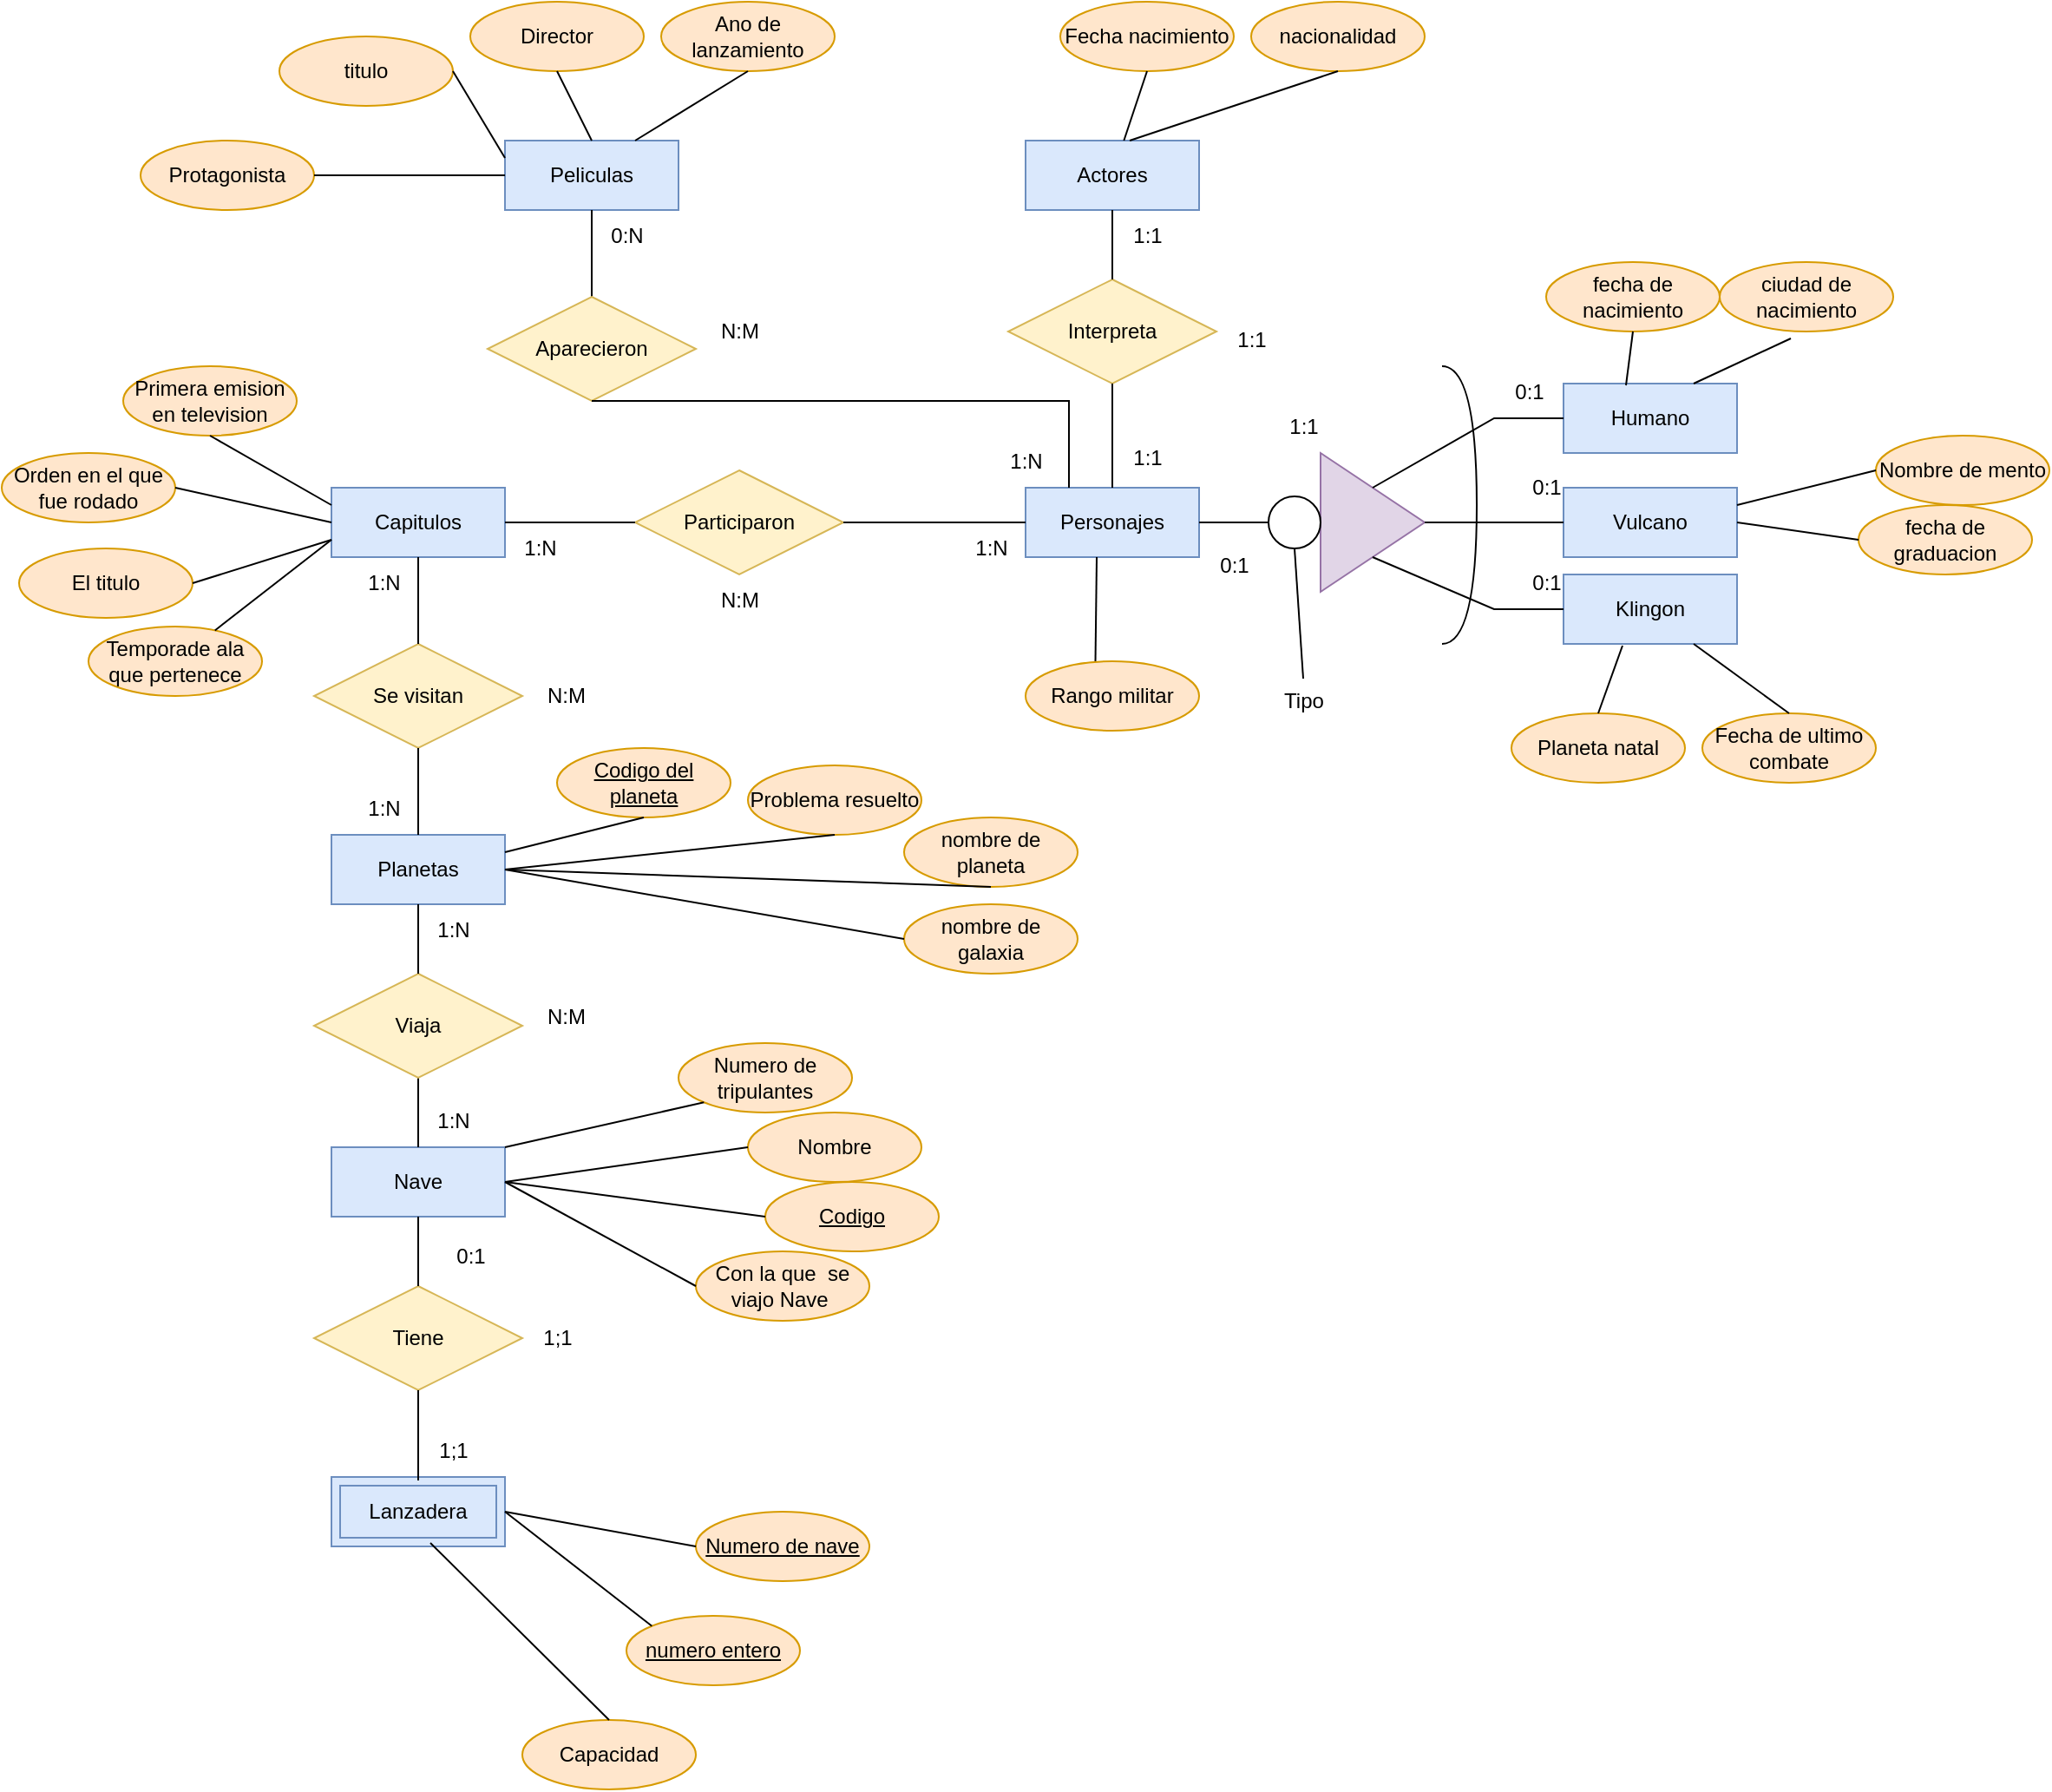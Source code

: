 <mxfile version="22.0.4" type="github">
  <diagram name="Page-1" id="vt7E26coTQ7GBFosNAj3">
    <mxGraphModel dx="2214" dy="709" grid="1" gridSize="10" guides="1" tooltips="1" connect="1" arrows="1" fold="1" page="1" pageScale="1" pageWidth="850" pageHeight="1100" math="0" shadow="0">
      <root>
        <mxCell id="0" />
        <mxCell id="1" parent="0" />
        <mxCell id="EmvSPIBgGL5C_TIdjesC-2" value="Personajes" style="whiteSpace=wrap;html=1;align=center;fillColor=#dae8fc;strokeColor=#6c8ebf;" parent="1" vertex="1">
          <mxGeometry x="60" y="300" width="100" height="40" as="geometry" />
        </mxCell>
        <mxCell id="EmvSPIBgGL5C_TIdjesC-3" value="Actores" style="whiteSpace=wrap;html=1;align=center;fillColor=#dae8fc;strokeColor=#6c8ebf;" parent="1" vertex="1">
          <mxGeometry x="60" y="100" width="100" height="40" as="geometry" />
        </mxCell>
        <mxCell id="EmvSPIBgGL5C_TIdjesC-4" value="Capitulos" style="whiteSpace=wrap;html=1;align=center;fillColor=#dae8fc;strokeColor=#6c8ebf;" parent="1" vertex="1">
          <mxGeometry x="-340" y="300" width="100" height="40" as="geometry" />
        </mxCell>
        <mxCell id="EmvSPIBgGL5C_TIdjesC-5" value="Peliculas" style="whiteSpace=wrap;html=1;align=center;fillColor=#dae8fc;strokeColor=#6c8ebf;" parent="1" vertex="1">
          <mxGeometry x="-240" y="100" width="100" height="40" as="geometry" />
        </mxCell>
        <mxCell id="EmvSPIBgGL5C_TIdjesC-8" value="" style="endArrow=none;html=1;rounded=0;entryX=1;entryY=0.5;entryDx=0;entryDy=0;exitX=0;exitY=0.5;exitDx=0;exitDy=0;" parent="1" source="EmvSPIBgGL5C_TIdjesC-13" target="EmvSPIBgGL5C_TIdjesC-2" edge="1">
          <mxGeometry width="50" height="50" relative="1" as="geometry">
            <mxPoint x="240" y="400" as="sourcePoint" />
            <mxPoint x="450" y="370" as="targetPoint" />
          </mxGeometry>
        </mxCell>
        <mxCell id="EmvSPIBgGL5C_TIdjesC-9" value="Humano" style="whiteSpace=wrap;html=1;align=center;fillColor=#dae8fc;strokeColor=#6c8ebf;" parent="1" vertex="1">
          <mxGeometry x="370" y="240" width="100" height="40" as="geometry" />
        </mxCell>
        <mxCell id="EmvSPIBgGL5C_TIdjesC-10" value="Klingon" style="whiteSpace=wrap;html=1;align=center;fillColor=#dae8fc;strokeColor=#6c8ebf;" parent="1" vertex="1">
          <mxGeometry x="370" y="350" width="100" height="40" as="geometry" />
        </mxCell>
        <mxCell id="EmvSPIBgGL5C_TIdjesC-11" value="Vulcano" style="whiteSpace=wrap;html=1;align=center;fillColor=#dae8fc;strokeColor=#6c8ebf;" parent="1" vertex="1">
          <mxGeometry x="370" y="300" width="100" height="40" as="geometry" />
        </mxCell>
        <mxCell id="EmvSPIBgGL5C_TIdjesC-12" value="" style="triangle;whiteSpace=wrap;html=1;fillColor=#e1d5e7;strokeColor=#9673a6;" parent="1" vertex="1">
          <mxGeometry x="230" y="280" width="60" height="80" as="geometry" />
        </mxCell>
        <mxCell id="EmvSPIBgGL5C_TIdjesC-13" value="" style="ellipse;whiteSpace=wrap;html=1;aspect=fixed;" parent="1" vertex="1">
          <mxGeometry x="200" y="305" width="30" height="30" as="geometry" />
        </mxCell>
        <mxCell id="EmvSPIBgGL5C_TIdjesC-16" value="" style="endArrow=none;html=1;rounded=0;exitX=0;exitY=0.5;exitDx=0;exitDy=0;" parent="1" source="EmvSPIBgGL5C_TIdjesC-9" target="EmvSPIBgGL5C_TIdjesC-12" edge="1">
          <mxGeometry width="50" height="50" relative="1" as="geometry">
            <mxPoint x="400" y="420" as="sourcePoint" />
            <mxPoint x="450" y="370" as="targetPoint" />
            <Array as="points">
              <mxPoint x="330" y="260" />
              <mxPoint x="260" y="300" />
            </Array>
          </mxGeometry>
        </mxCell>
        <mxCell id="EmvSPIBgGL5C_TIdjesC-17" value="" style="endArrow=none;html=1;rounded=0;entryX=0;entryY=0.5;entryDx=0;entryDy=0;exitX=0.5;exitY=1;exitDx=0;exitDy=0;" parent="1" source="EmvSPIBgGL5C_TIdjesC-12" target="EmvSPIBgGL5C_TIdjesC-10" edge="1">
          <mxGeometry width="50" height="50" relative="1" as="geometry">
            <mxPoint x="400" y="420" as="sourcePoint" />
            <mxPoint x="450" y="370" as="targetPoint" />
            <Array as="points">
              <mxPoint x="330" y="370" />
            </Array>
          </mxGeometry>
        </mxCell>
        <mxCell id="EmvSPIBgGL5C_TIdjesC-18" value="" style="endArrow=none;html=1;rounded=0;entryX=1;entryY=0.5;entryDx=0;entryDy=0;exitX=0;exitY=0.5;exitDx=0;exitDy=0;" parent="1" source="EmvSPIBgGL5C_TIdjesC-11" target="EmvSPIBgGL5C_TIdjesC-12" edge="1">
          <mxGeometry width="50" height="50" relative="1" as="geometry">
            <mxPoint x="400" y="420" as="sourcePoint" />
            <mxPoint x="450" y="370" as="targetPoint" />
          </mxGeometry>
        </mxCell>
        <mxCell id="EmvSPIBgGL5C_TIdjesC-22" value="Interpreta" style="shape=rhombus;perimeter=rhombusPerimeter;whiteSpace=wrap;html=1;align=center;fillColor=#fff2cc;strokeColor=#d6b656;" parent="1" vertex="1">
          <mxGeometry x="50" y="180" width="120" height="60" as="geometry" />
        </mxCell>
        <mxCell id="EmvSPIBgGL5C_TIdjesC-23" value="" style="shape=requiredInterface;html=1;verticalLabelPosition=bottom;sketch=0;" parent="1" vertex="1">
          <mxGeometry x="300" y="230" width="20" height="160" as="geometry" />
        </mxCell>
        <mxCell id="EmvSPIBgGL5C_TIdjesC-24" value="Planetas" style="whiteSpace=wrap;html=1;align=center;fillColor=#dae8fc;strokeColor=#6c8ebf;" parent="1" vertex="1">
          <mxGeometry x="-340" y="500" width="100" height="40" as="geometry" />
        </mxCell>
        <mxCell id="EmvSPIBgGL5C_TIdjesC-25" value="Nave" style="whiteSpace=wrap;html=1;align=center;fillColor=#dae8fc;strokeColor=#6c8ebf;" parent="1" vertex="1">
          <mxGeometry x="-340" y="680" width="100" height="40" as="geometry" />
        </mxCell>
        <mxCell id="EmvSPIBgGL5C_TIdjesC-27" value="Lanzadera" style="shape=ext;margin=3;double=1;whiteSpace=wrap;html=1;align=center;fillColor=#dae8fc;strokeColor=#6c8ebf;" parent="1" vertex="1">
          <mxGeometry x="-340" y="870" width="100" height="40" as="geometry" />
        </mxCell>
        <mxCell id="EmvSPIBgGL5C_TIdjesC-28" value="" style="endArrow=none;html=1;rounded=0;entryX=0.5;entryY=1;entryDx=0;entryDy=0;" parent="1" source="EmvSPIBgGL5C_TIdjesC-22" target="EmvSPIBgGL5C_TIdjesC-3" edge="1">
          <mxGeometry width="50" height="50" relative="1" as="geometry">
            <mxPoint x="400" y="420" as="sourcePoint" />
            <mxPoint x="450" y="370" as="targetPoint" />
          </mxGeometry>
        </mxCell>
        <mxCell id="EmvSPIBgGL5C_TIdjesC-29" value="" style="endArrow=none;html=1;rounded=0;entryX=0.5;entryY=1;entryDx=0;entryDy=0;exitX=0.5;exitY=0;exitDx=0;exitDy=0;" parent="1" source="EmvSPIBgGL5C_TIdjesC-2" target="EmvSPIBgGL5C_TIdjesC-22" edge="1">
          <mxGeometry width="50" height="50" relative="1" as="geometry">
            <mxPoint x="400" y="420" as="sourcePoint" />
            <mxPoint x="450" y="370" as="targetPoint" />
          </mxGeometry>
        </mxCell>
        <mxCell id="EmvSPIBgGL5C_TIdjesC-31" value="Fecha nacimiento" style="ellipse;whiteSpace=wrap;html=1;align=center;fillColor=#ffe6cc;strokeColor=#d79b00;" parent="1" vertex="1">
          <mxGeometry x="80" y="20" width="100" height="40" as="geometry" />
        </mxCell>
        <mxCell id="EmvSPIBgGL5C_TIdjesC-32" value="nacionalidad" style="ellipse;whiteSpace=wrap;html=1;align=center;fillColor=#ffe6cc;strokeColor=#d79b00;" parent="1" vertex="1">
          <mxGeometry x="190" y="20" width="100" height="40" as="geometry" />
        </mxCell>
        <mxCell id="EmvSPIBgGL5C_TIdjesC-34" value="" style="endArrow=none;html=1;rounded=0;entryX=0.5;entryY=1;entryDx=0;entryDy=0;" parent="1" source="EmvSPIBgGL5C_TIdjesC-3" target="EmvSPIBgGL5C_TIdjesC-31" edge="1">
          <mxGeometry width="50" height="50" relative="1" as="geometry">
            <mxPoint x="400" y="320" as="sourcePoint" />
            <mxPoint x="450" y="270" as="targetPoint" />
          </mxGeometry>
        </mxCell>
        <mxCell id="EmvSPIBgGL5C_TIdjesC-35" value="" style="endArrow=none;html=1;rounded=0;entryX=0.5;entryY=1;entryDx=0;entryDy=0;" parent="1" target="EmvSPIBgGL5C_TIdjesC-32" edge="1">
          <mxGeometry width="50" height="50" relative="1" as="geometry">
            <mxPoint x="120" y="100" as="sourcePoint" />
            <mxPoint x="450" y="270" as="targetPoint" />
          </mxGeometry>
        </mxCell>
        <mxCell id="EmvSPIBgGL5C_TIdjesC-37" value="" style="endArrow=none;html=1;rounded=0;entryX=0.41;entryY=1;entryDx=0;entryDy=0;entryPerimeter=0;" parent="1" target="EmvSPIBgGL5C_TIdjesC-2" edge="1">
          <mxGeometry width="50" height="50" relative="1" as="geometry">
            <mxPoint x="100.25" y="400.0" as="sourcePoint" />
            <mxPoint x="450" y="270" as="targetPoint" />
          </mxGeometry>
        </mxCell>
        <mxCell id="EmvSPIBgGL5C_TIdjesC-39" value="fecha de nacimiento" style="ellipse;whiteSpace=wrap;html=1;align=center;fillColor=#ffe6cc;strokeColor=#d79b00;" parent="1" vertex="1">
          <mxGeometry x="360" y="170" width="100" height="40" as="geometry" />
        </mxCell>
        <mxCell id="EmvSPIBgGL5C_TIdjesC-40" value="ciudad de nacimiento" style="ellipse;whiteSpace=wrap;html=1;align=center;fillColor=#ffe6cc;strokeColor=#d79b00;" parent="1" vertex="1">
          <mxGeometry x="460" y="170" width="100" height="40" as="geometry" />
        </mxCell>
        <mxCell id="EmvSPIBgGL5C_TIdjesC-41" value="Nombre de mento" style="ellipse;whiteSpace=wrap;html=1;align=center;fillColor=#ffe6cc;strokeColor=#d79b00;" parent="1" vertex="1">
          <mxGeometry x="550" y="270" width="100" height="40" as="geometry" />
        </mxCell>
        <mxCell id="EmvSPIBgGL5C_TIdjesC-42" value="fecha de graduacion" style="ellipse;whiteSpace=wrap;html=1;align=center;fillColor=#ffe6cc;strokeColor=#d79b00;" parent="1" vertex="1">
          <mxGeometry x="540" y="310" width="100" height="40" as="geometry" />
        </mxCell>
        <mxCell id="EmvSPIBgGL5C_TIdjesC-43" value="Fecha de ultimo combate" style="ellipse;whiteSpace=wrap;html=1;align=center;fillColor=#ffe6cc;strokeColor=#d79b00;" parent="1" vertex="1">
          <mxGeometry x="450" y="430" width="100" height="40" as="geometry" />
        </mxCell>
        <mxCell id="EmvSPIBgGL5C_TIdjesC-44" value="Planeta natal" style="ellipse;whiteSpace=wrap;html=1;align=center;fillColor=#ffe6cc;strokeColor=#d79b00;" parent="1" vertex="1">
          <mxGeometry x="340" y="430" width="100" height="40" as="geometry" />
        </mxCell>
        <mxCell id="EmvSPIBgGL5C_TIdjesC-45" value="" style="endArrow=none;html=1;rounded=0;entryX=0.5;entryY=1;entryDx=0;entryDy=0;exitX=0.36;exitY=0.025;exitDx=0;exitDy=0;exitPerimeter=0;" parent="1" source="EmvSPIBgGL5C_TIdjesC-9" target="EmvSPIBgGL5C_TIdjesC-39" edge="1">
          <mxGeometry width="50" height="50" relative="1" as="geometry">
            <mxPoint x="400" y="320" as="sourcePoint" />
            <mxPoint x="450" y="270" as="targetPoint" />
          </mxGeometry>
        </mxCell>
        <mxCell id="EmvSPIBgGL5C_TIdjesC-46" value="" style="endArrow=none;html=1;rounded=0;entryX=0.41;entryY=1.1;entryDx=0;entryDy=0;entryPerimeter=0;exitX=0.75;exitY=0;exitDx=0;exitDy=0;" parent="1" source="EmvSPIBgGL5C_TIdjesC-9" target="EmvSPIBgGL5C_TIdjesC-40" edge="1">
          <mxGeometry width="50" height="50" relative="1" as="geometry">
            <mxPoint x="400" y="320" as="sourcePoint" />
            <mxPoint x="450" y="270" as="targetPoint" />
          </mxGeometry>
        </mxCell>
        <mxCell id="EmvSPIBgGL5C_TIdjesC-47" value="" style="endArrow=none;html=1;rounded=0;entryX=0;entryY=0.5;entryDx=0;entryDy=0;" parent="1" target="EmvSPIBgGL5C_TIdjesC-41" edge="1">
          <mxGeometry width="50" height="50" relative="1" as="geometry">
            <mxPoint x="470" y="310" as="sourcePoint" />
            <mxPoint x="450" y="270" as="targetPoint" />
          </mxGeometry>
        </mxCell>
        <mxCell id="EmvSPIBgGL5C_TIdjesC-48" value="" style="endArrow=none;html=1;rounded=0;entryX=0;entryY=0.5;entryDx=0;entryDy=0;exitX=1;exitY=0.5;exitDx=0;exitDy=0;" parent="1" source="EmvSPIBgGL5C_TIdjesC-11" target="EmvSPIBgGL5C_TIdjesC-42" edge="1">
          <mxGeometry width="50" height="50" relative="1" as="geometry">
            <mxPoint x="400" y="320" as="sourcePoint" />
            <mxPoint x="450" y="270" as="targetPoint" />
          </mxGeometry>
        </mxCell>
        <mxCell id="EmvSPIBgGL5C_TIdjesC-49" value="" style="endArrow=none;html=1;rounded=0;entryX=0.5;entryY=0;entryDx=0;entryDy=0;exitX=0.34;exitY=1.025;exitDx=0;exitDy=0;exitPerimeter=0;" parent="1" source="EmvSPIBgGL5C_TIdjesC-10" target="EmvSPIBgGL5C_TIdjesC-44" edge="1">
          <mxGeometry width="50" height="50" relative="1" as="geometry">
            <mxPoint x="400" y="320" as="sourcePoint" />
            <mxPoint x="450" y="270" as="targetPoint" />
          </mxGeometry>
        </mxCell>
        <mxCell id="EmvSPIBgGL5C_TIdjesC-50" value="" style="endArrow=none;html=1;rounded=0;entryX=0.5;entryY=0;entryDx=0;entryDy=0;exitX=0.75;exitY=1;exitDx=0;exitDy=0;" parent="1" source="EmvSPIBgGL5C_TIdjesC-10" target="EmvSPIBgGL5C_TIdjesC-43" edge="1">
          <mxGeometry width="50" height="50" relative="1" as="geometry">
            <mxPoint x="400" y="320" as="sourcePoint" />
            <mxPoint x="450" y="270" as="targetPoint" />
          </mxGeometry>
        </mxCell>
        <mxCell id="EmvSPIBgGL5C_TIdjesC-51" value="Orden en el que fue rodado" style="ellipse;whiteSpace=wrap;html=1;align=center;fillColor=#ffe6cc;strokeColor=#d79b00;" parent="1" vertex="1">
          <mxGeometry x="-530" y="280" width="100" height="40" as="geometry" />
        </mxCell>
        <mxCell id="EmvSPIBgGL5C_TIdjesC-52" value="El titulo" style="ellipse;whiteSpace=wrap;html=1;align=center;fillColor=#ffe6cc;strokeColor=#d79b00;" parent="1" vertex="1">
          <mxGeometry x="-520" y="335" width="100" height="40" as="geometry" />
        </mxCell>
        <mxCell id="EmvSPIBgGL5C_TIdjesC-54" value="Primera emision en television" style="ellipse;whiteSpace=wrap;html=1;align=center;fillColor=#ffe6cc;strokeColor=#d79b00;" parent="1" vertex="1">
          <mxGeometry x="-460" y="230" width="100" height="40" as="geometry" />
        </mxCell>
        <mxCell id="EmvSPIBgGL5C_TIdjesC-55" value="Temporade ala que pertenece" style="ellipse;whiteSpace=wrap;html=1;align=center;fillColor=#ffe6cc;strokeColor=#d79b00;" parent="1" vertex="1">
          <mxGeometry x="-480" y="380" width="100" height="40" as="geometry" />
        </mxCell>
        <mxCell id="EmvSPIBgGL5C_TIdjesC-56" value="Participaron" style="shape=rhombus;perimeter=rhombusPerimeter;whiteSpace=wrap;html=1;align=center;fillColor=#fff2cc;strokeColor=#d6b656;" parent="1" vertex="1">
          <mxGeometry x="-165" y="290" width="120" height="60" as="geometry" />
        </mxCell>
        <mxCell id="EmvSPIBgGL5C_TIdjesC-57" value="" style="endArrow=none;html=1;rounded=0;entryX=1;entryY=0.5;entryDx=0;entryDy=0;exitX=0;exitY=0.5;exitDx=0;exitDy=0;" parent="1" source="EmvSPIBgGL5C_TIdjesC-56" target="EmvSPIBgGL5C_TIdjesC-4" edge="1">
          <mxGeometry width="50" height="50" relative="1" as="geometry">
            <mxPoint x="-230" y="320" as="sourcePoint" />
            <mxPoint x="-10" y="370" as="targetPoint" />
          </mxGeometry>
        </mxCell>
        <mxCell id="EmvSPIBgGL5C_TIdjesC-58" value="" style="endArrow=none;html=1;rounded=0;entryX=1;entryY=0.5;entryDx=0;entryDy=0;exitX=0;exitY=0.5;exitDx=0;exitDy=0;" parent="1" source="EmvSPIBgGL5C_TIdjesC-2" target="EmvSPIBgGL5C_TIdjesC-56" edge="1">
          <mxGeometry width="50" height="50" relative="1" as="geometry">
            <mxPoint x="90" y="420" as="sourcePoint" />
            <mxPoint x="140" y="370" as="targetPoint" />
          </mxGeometry>
        </mxCell>
        <mxCell id="EmvSPIBgGL5C_TIdjesC-59" value="" style="endArrow=none;html=1;rounded=0;entryX=0.5;entryY=1;entryDx=0;entryDy=0;exitX=0;exitY=0.25;exitDx=0;exitDy=0;" parent="1" source="EmvSPIBgGL5C_TIdjesC-4" target="EmvSPIBgGL5C_TIdjesC-54" edge="1">
          <mxGeometry width="50" height="50" relative="1" as="geometry">
            <mxPoint x="-60" y="420" as="sourcePoint" />
            <mxPoint x="-10" y="370" as="targetPoint" />
          </mxGeometry>
        </mxCell>
        <mxCell id="EmvSPIBgGL5C_TIdjesC-60" value="" style="endArrow=none;html=1;rounded=0;entryX=1;entryY=0.5;entryDx=0;entryDy=0;exitX=0;exitY=0.5;exitDx=0;exitDy=0;" parent="1" source="EmvSPIBgGL5C_TIdjesC-4" target="EmvSPIBgGL5C_TIdjesC-51" edge="1">
          <mxGeometry width="50" height="50" relative="1" as="geometry">
            <mxPoint x="-60" y="420" as="sourcePoint" />
            <mxPoint x="-10" y="370" as="targetPoint" />
          </mxGeometry>
        </mxCell>
        <mxCell id="EmvSPIBgGL5C_TIdjesC-61" value="" style="endArrow=none;html=1;rounded=0;entryX=1;entryY=0.5;entryDx=0;entryDy=0;exitX=0;exitY=0.75;exitDx=0;exitDy=0;" parent="1" source="EmvSPIBgGL5C_TIdjesC-4" target="EmvSPIBgGL5C_TIdjesC-52" edge="1">
          <mxGeometry width="50" height="50" relative="1" as="geometry">
            <mxPoint x="-60" y="420" as="sourcePoint" />
            <mxPoint x="-10" y="370" as="targetPoint" />
          </mxGeometry>
        </mxCell>
        <mxCell id="EmvSPIBgGL5C_TIdjesC-62" value="" style="endArrow=none;html=1;rounded=0;exitX=0;exitY=0.75;exitDx=0;exitDy=0;" parent="1" source="EmvSPIBgGL5C_TIdjesC-4" target="EmvSPIBgGL5C_TIdjesC-55" edge="1">
          <mxGeometry width="50" height="50" relative="1" as="geometry">
            <mxPoint x="-60" y="420" as="sourcePoint" />
            <mxPoint x="-10" y="370" as="targetPoint" />
          </mxGeometry>
        </mxCell>
        <mxCell id="EmvSPIBgGL5C_TIdjesC-64" value="" style="endArrow=none;html=1;rounded=0;entryX=0.5;entryY=1;entryDx=0;entryDy=0;exitX=0.5;exitY=0;exitDx=0;exitDy=0;" parent="1" source="EmvSPIBgGL5C_TIdjesC-65" target="EmvSPIBgGL5C_TIdjesC-5" edge="1">
          <mxGeometry width="50" height="50" relative="1" as="geometry">
            <mxPoint x="-110" y="220" as="sourcePoint" />
            <mxPoint x="140" y="270" as="targetPoint" />
          </mxGeometry>
        </mxCell>
        <mxCell id="EmvSPIBgGL5C_TIdjesC-65" value="Aparecieron" style="shape=rhombus;perimeter=rhombusPerimeter;whiteSpace=wrap;html=1;align=center;fillColor=#fff2cc;strokeColor=#d6b656;" parent="1" vertex="1">
          <mxGeometry x="-250" y="190" width="120" height="60" as="geometry" />
        </mxCell>
        <mxCell id="EmvSPIBgGL5C_TIdjesC-66" value="" style="endArrow=none;html=1;rounded=0;entryX=0.5;entryY=1;entryDx=0;entryDy=0;exitX=0.25;exitY=0;exitDx=0;exitDy=0;" parent="1" source="EmvSPIBgGL5C_TIdjesC-2" target="EmvSPIBgGL5C_TIdjesC-65" edge="1">
          <mxGeometry width="50" height="50" relative="1" as="geometry">
            <mxPoint x="90" y="320" as="sourcePoint" />
            <mxPoint x="140" y="270" as="targetPoint" />
            <Array as="points">
              <mxPoint x="85" y="250" />
            </Array>
          </mxGeometry>
        </mxCell>
        <mxCell id="EmvSPIBgGL5C_TIdjesC-67" value="Director" style="ellipse;whiteSpace=wrap;html=1;align=center;fillColor=#ffe6cc;strokeColor=#d79b00;" parent="1" vertex="1">
          <mxGeometry x="-260" y="20" width="100" height="40" as="geometry" />
        </mxCell>
        <mxCell id="EmvSPIBgGL5C_TIdjesC-70" value="titulo" style="ellipse;whiteSpace=wrap;html=1;align=center;fillColor=#ffe6cc;strokeColor=#d79b00;" parent="1" vertex="1">
          <mxGeometry x="-370" y="40" width="100" height="40" as="geometry" />
        </mxCell>
        <mxCell id="EmvSPIBgGL5C_TIdjesC-76" value="" style="endArrow=none;html=1;rounded=0;entryX=0.5;entryY=1;entryDx=0;entryDy=0;exitX=0.5;exitY=0;exitDx=0;exitDy=0;" parent="1" source="EmvSPIBgGL5C_TIdjesC-5" target="EmvSPIBgGL5C_TIdjesC-67" edge="1">
          <mxGeometry width="50" height="50" relative="1" as="geometry">
            <mxPoint x="90" y="120" as="sourcePoint" />
            <mxPoint x="140" y="70" as="targetPoint" />
          </mxGeometry>
        </mxCell>
        <mxCell id="EmvSPIBgGL5C_TIdjesC-77" value="" style="endArrow=none;html=1;rounded=0;entryX=1;entryY=0.5;entryDx=0;entryDy=0;exitX=0;exitY=0.25;exitDx=0;exitDy=0;" parent="1" source="EmvSPIBgGL5C_TIdjesC-5" target="EmvSPIBgGL5C_TIdjesC-70" edge="1">
          <mxGeometry width="50" height="50" relative="1" as="geometry">
            <mxPoint x="90" y="120" as="sourcePoint" />
            <mxPoint x="140" y="70" as="targetPoint" />
          </mxGeometry>
        </mxCell>
        <mxCell id="EmvSPIBgGL5C_TIdjesC-78" value="Ano de lanzamiento" style="ellipse;whiteSpace=wrap;html=1;align=center;fillColor=#ffe6cc;strokeColor=#d79b00;" parent="1" vertex="1">
          <mxGeometry x="-150" y="20" width="100" height="40" as="geometry" />
        </mxCell>
        <mxCell id="EmvSPIBgGL5C_TIdjesC-79" value="" style="endArrow=none;html=1;rounded=0;entryX=0.5;entryY=1;entryDx=0;entryDy=0;exitX=0.75;exitY=0;exitDx=0;exitDy=0;" parent="1" source="EmvSPIBgGL5C_TIdjesC-5" target="EmvSPIBgGL5C_TIdjesC-78" edge="1">
          <mxGeometry width="50" height="50" relative="1" as="geometry">
            <mxPoint x="90" y="320" as="sourcePoint" />
            <mxPoint x="140" y="270" as="targetPoint" />
          </mxGeometry>
        </mxCell>
        <mxCell id="EmvSPIBgGL5C_TIdjesC-80" value="Protagonista" style="ellipse;whiteSpace=wrap;html=1;align=center;fillColor=#ffe6cc;strokeColor=#d79b00;" parent="1" vertex="1">
          <mxGeometry x="-450" y="100" width="100" height="40" as="geometry" />
        </mxCell>
        <mxCell id="EmvSPIBgGL5C_TIdjesC-81" value="" style="endArrow=none;html=1;rounded=0;entryX=1;entryY=0.5;entryDx=0;entryDy=0;exitX=0;exitY=0.5;exitDx=0;exitDy=0;" parent="1" source="EmvSPIBgGL5C_TIdjesC-5" target="EmvSPIBgGL5C_TIdjesC-80" edge="1">
          <mxGeometry width="50" height="50" relative="1" as="geometry">
            <mxPoint x="90" y="320" as="sourcePoint" />
            <mxPoint x="140" y="270" as="targetPoint" />
          </mxGeometry>
        </mxCell>
        <mxCell id="EmvSPIBgGL5C_TIdjesC-82" value="Se visitan" style="shape=rhombus;perimeter=rhombusPerimeter;whiteSpace=wrap;html=1;align=center;fillColor=#fff2cc;strokeColor=#d6b656;" parent="1" vertex="1">
          <mxGeometry x="-350" y="390" width="120" height="60" as="geometry" />
        </mxCell>
        <mxCell id="EmvSPIBgGL5C_TIdjesC-83" value="" style="endArrow=none;html=1;rounded=0;entryX=0.5;entryY=1;entryDx=0;entryDy=0;exitX=0.5;exitY=0;exitDx=0;exitDy=0;" parent="1" source="EmvSPIBgGL5C_TIdjesC-82" target="EmvSPIBgGL5C_TIdjesC-4" edge="1">
          <mxGeometry width="50" height="50" relative="1" as="geometry">
            <mxPoint x="90" y="420" as="sourcePoint" />
            <mxPoint x="140" y="370" as="targetPoint" />
          </mxGeometry>
        </mxCell>
        <mxCell id="EmvSPIBgGL5C_TIdjesC-84" value="" style="endArrow=none;html=1;rounded=0;entryX=0.5;entryY=1;entryDx=0;entryDy=0;exitX=0.5;exitY=0;exitDx=0;exitDy=0;" parent="1" source="EmvSPIBgGL5C_TIdjesC-24" target="EmvSPIBgGL5C_TIdjesC-82" edge="1">
          <mxGeometry width="50" height="50" relative="1" as="geometry">
            <mxPoint x="90" y="420" as="sourcePoint" />
            <mxPoint x="140" y="370" as="targetPoint" />
          </mxGeometry>
        </mxCell>
        <mxCell id="EmvSPIBgGL5C_TIdjesC-85" value="Codigo del planeta" style="ellipse;whiteSpace=wrap;html=1;align=center;fontStyle=4;fillColor=#ffe6cc;strokeColor=#d79b00;" parent="1" vertex="1">
          <mxGeometry x="-210" y="450" width="100" height="40" as="geometry" />
        </mxCell>
        <mxCell id="EmvSPIBgGL5C_TIdjesC-86" value="Problema resuelto" style="ellipse;whiteSpace=wrap;html=1;align=center;fillColor=#ffe6cc;strokeColor=#d79b00;" parent="1" vertex="1">
          <mxGeometry x="-100" y="460" width="100" height="40" as="geometry" />
        </mxCell>
        <mxCell id="EmvSPIBgGL5C_TIdjesC-87" value="Con la que&amp;nbsp; se viajo Nave&amp;nbsp;" style="ellipse;whiteSpace=wrap;html=1;align=center;fillColor=#ffe6cc;strokeColor=#d79b00;" parent="1" vertex="1">
          <mxGeometry x="-130" y="740" width="100" height="40" as="geometry" />
        </mxCell>
        <mxCell id="EmvSPIBgGL5C_TIdjesC-88" value="nombre de planeta" style="ellipse;whiteSpace=wrap;html=1;align=center;fillColor=#ffe6cc;strokeColor=#d79b00;" parent="1" vertex="1">
          <mxGeometry x="-10" y="490" width="100" height="40" as="geometry" />
        </mxCell>
        <mxCell id="EmvSPIBgGL5C_TIdjesC-89" value="nombre de galaxia" style="ellipse;whiteSpace=wrap;html=1;align=center;fillColor=#ffe6cc;strokeColor=#d79b00;" parent="1" vertex="1">
          <mxGeometry x="-10" y="540" width="100" height="40" as="geometry" />
        </mxCell>
        <mxCell id="EmvSPIBgGL5C_TIdjesC-90" value="" style="endArrow=none;html=1;rounded=0;entryX=0.5;entryY=1;entryDx=0;entryDy=0;exitX=1;exitY=0.25;exitDx=0;exitDy=0;" parent="1" source="EmvSPIBgGL5C_TIdjesC-24" target="EmvSPIBgGL5C_TIdjesC-85" edge="1">
          <mxGeometry width="50" height="50" relative="1" as="geometry">
            <mxPoint x="90" y="620" as="sourcePoint" />
            <mxPoint x="140" y="570" as="targetPoint" />
          </mxGeometry>
        </mxCell>
        <mxCell id="EmvSPIBgGL5C_TIdjesC-91" value="" style="endArrow=none;html=1;rounded=0;entryX=0.5;entryY=1;entryDx=0;entryDy=0;exitX=1;exitY=0.5;exitDx=0;exitDy=0;" parent="1" source="EmvSPIBgGL5C_TIdjesC-24" target="EmvSPIBgGL5C_TIdjesC-86" edge="1">
          <mxGeometry width="50" height="50" relative="1" as="geometry">
            <mxPoint x="90" y="620" as="sourcePoint" />
            <mxPoint x="140" y="570" as="targetPoint" />
          </mxGeometry>
        </mxCell>
        <mxCell id="EmvSPIBgGL5C_TIdjesC-92" value="" style="endArrow=none;html=1;rounded=0;entryX=0.5;entryY=1;entryDx=0;entryDy=0;exitX=1;exitY=0.5;exitDx=0;exitDy=0;" parent="1" source="EmvSPIBgGL5C_TIdjesC-24" target="EmvSPIBgGL5C_TIdjesC-88" edge="1">
          <mxGeometry width="50" height="50" relative="1" as="geometry">
            <mxPoint x="90" y="620" as="sourcePoint" />
            <mxPoint x="140" y="570" as="targetPoint" />
          </mxGeometry>
        </mxCell>
        <mxCell id="EmvSPIBgGL5C_TIdjesC-93" value="" style="endArrow=none;html=1;rounded=0;entryX=1;entryY=0.5;entryDx=0;entryDy=0;exitX=0;exitY=0.5;exitDx=0;exitDy=0;" parent="1" source="EmvSPIBgGL5C_TIdjesC-89" target="EmvSPIBgGL5C_TIdjesC-24" edge="1">
          <mxGeometry width="50" height="50" relative="1" as="geometry">
            <mxPoint x="90" y="620" as="sourcePoint" />
            <mxPoint x="140" y="570" as="targetPoint" />
          </mxGeometry>
        </mxCell>
        <mxCell id="EmvSPIBgGL5C_TIdjesC-94" value="Numero de tripulantes" style="ellipse;whiteSpace=wrap;html=1;align=center;fillColor=#ffe6cc;strokeColor=#d79b00;" parent="1" vertex="1">
          <mxGeometry x="-140" y="620" width="100" height="40" as="geometry" />
        </mxCell>
        <mxCell id="EmvSPIBgGL5C_TIdjesC-95" value="Codigo" style="ellipse;whiteSpace=wrap;html=1;align=center;fontStyle=4;fillColor=#ffe6cc;strokeColor=#d79b00;" parent="1" vertex="1">
          <mxGeometry x="-90" y="700" width="100" height="40" as="geometry" />
        </mxCell>
        <mxCell id="EmvSPIBgGL5C_TIdjesC-96" value="Nombre" style="ellipse;whiteSpace=wrap;html=1;align=center;fillColor=#ffe6cc;strokeColor=#d79b00;" parent="1" vertex="1">
          <mxGeometry x="-100" y="660" width="100" height="40" as="geometry" />
        </mxCell>
        <mxCell id="EmvSPIBgGL5C_TIdjesC-97" value="" style="endArrow=none;html=1;rounded=0;entryX=0.5;entryY=0;entryDx=0;entryDy=0;exitX=0.5;exitY=1;exitDx=0;exitDy=0;" parent="1" source="EmvSPIBgGL5C_TIdjesC-98" target="EmvSPIBgGL5C_TIdjesC-25" edge="1">
          <mxGeometry width="50" height="50" relative="1" as="geometry">
            <mxPoint x="90" y="620" as="sourcePoint" />
            <mxPoint x="70" y="620" as="targetPoint" />
          </mxGeometry>
        </mxCell>
        <mxCell id="EmvSPIBgGL5C_TIdjesC-98" value="Viaja" style="shape=rhombus;perimeter=rhombusPerimeter;whiteSpace=wrap;html=1;align=center;fillColor=#fff2cc;strokeColor=#d6b656;" parent="1" vertex="1">
          <mxGeometry x="-350" y="580" width="120" height="60" as="geometry" />
        </mxCell>
        <mxCell id="EmvSPIBgGL5C_TIdjesC-99" value="" style="endArrow=none;html=1;rounded=0;entryX=0.5;entryY=0;entryDx=0;entryDy=0;exitX=0.5;exitY=1;exitDx=0;exitDy=0;" parent="1" source="EmvSPIBgGL5C_TIdjesC-24" target="EmvSPIBgGL5C_TIdjesC-98" edge="1">
          <mxGeometry width="50" height="50" relative="1" as="geometry">
            <mxPoint x="90" y="620" as="sourcePoint" />
            <mxPoint x="140" y="570" as="targetPoint" />
          </mxGeometry>
        </mxCell>
        <mxCell id="EmvSPIBgGL5C_TIdjesC-100" value="Tiene" style="shape=rhombus;perimeter=rhombusPerimeter;whiteSpace=wrap;html=1;align=center;fillColor=#fff2cc;strokeColor=#d6b656;" parent="1" vertex="1">
          <mxGeometry x="-350" y="760" width="120" height="60" as="geometry" />
        </mxCell>
        <mxCell id="EmvSPIBgGL5C_TIdjesC-101" value="" style="endArrow=none;html=1;rounded=0;entryX=0.5;entryY=0;entryDx=0;entryDy=0;exitX=0.5;exitY=1;exitDx=0;exitDy=0;" parent="1" source="EmvSPIBgGL5C_TIdjesC-25" target="EmvSPIBgGL5C_TIdjesC-100" edge="1">
          <mxGeometry width="50" height="50" relative="1" as="geometry">
            <mxPoint x="90" y="620" as="sourcePoint" />
            <mxPoint x="140" y="570" as="targetPoint" />
          </mxGeometry>
        </mxCell>
        <mxCell id="EmvSPIBgGL5C_TIdjesC-102" value="" style="endArrow=none;html=1;rounded=0;entryX=0.5;entryY=0.05;entryDx=0;entryDy=0;entryPerimeter=0;" parent="1" source="EmvSPIBgGL5C_TIdjesC-100" target="EmvSPIBgGL5C_TIdjesC-27" edge="1">
          <mxGeometry width="50" height="50" relative="1" as="geometry">
            <mxPoint x="90" y="620" as="sourcePoint" />
            <mxPoint x="140" y="570" as="targetPoint" />
          </mxGeometry>
        </mxCell>
        <mxCell id="EmvSPIBgGL5C_TIdjesC-104" value="" style="endArrow=none;html=1;rounded=0;exitX=1;exitY=0;exitDx=0;exitDy=0;entryX=0;entryY=1;entryDx=0;entryDy=0;" parent="1" source="EmvSPIBgGL5C_TIdjesC-25" target="EmvSPIBgGL5C_TIdjesC-94" edge="1">
          <mxGeometry width="50" height="50" relative="1" as="geometry">
            <mxPoint x="90" y="620" as="sourcePoint" />
            <mxPoint x="140" y="570" as="targetPoint" />
          </mxGeometry>
        </mxCell>
        <mxCell id="EmvSPIBgGL5C_TIdjesC-105" value="" style="endArrow=none;html=1;rounded=0;entryX=1;entryY=0.5;entryDx=0;entryDy=0;exitX=0;exitY=0.5;exitDx=0;exitDy=0;" parent="1" source="EmvSPIBgGL5C_TIdjesC-96" target="EmvSPIBgGL5C_TIdjesC-25" edge="1">
          <mxGeometry width="50" height="50" relative="1" as="geometry">
            <mxPoint x="90" y="620" as="sourcePoint" />
            <mxPoint x="140" y="570" as="targetPoint" />
          </mxGeometry>
        </mxCell>
        <mxCell id="EmvSPIBgGL5C_TIdjesC-106" value="" style="endArrow=none;html=1;rounded=0;exitX=1;exitY=0.5;exitDx=0;exitDy=0;entryX=0;entryY=0.5;entryDx=0;entryDy=0;" parent="1" source="EmvSPIBgGL5C_TIdjesC-25" target="EmvSPIBgGL5C_TIdjesC-95" edge="1">
          <mxGeometry width="50" height="50" relative="1" as="geometry">
            <mxPoint x="90" y="620" as="sourcePoint" />
            <mxPoint x="140" y="570" as="targetPoint" />
          </mxGeometry>
        </mxCell>
        <mxCell id="EmvSPIBgGL5C_TIdjesC-107" value="" style="endArrow=none;html=1;rounded=0;exitX=1;exitY=0.5;exitDx=0;exitDy=0;entryX=0;entryY=0.5;entryDx=0;entryDy=0;" parent="1" source="EmvSPIBgGL5C_TIdjesC-25" target="EmvSPIBgGL5C_TIdjesC-87" edge="1">
          <mxGeometry width="50" height="50" relative="1" as="geometry">
            <mxPoint x="90" y="620" as="sourcePoint" />
            <mxPoint x="140" y="570" as="targetPoint" />
          </mxGeometry>
        </mxCell>
        <mxCell id="EmvSPIBgGL5C_TIdjesC-108" value="Numero de nave" style="ellipse;whiteSpace=wrap;html=1;align=center;fontStyle=4;fillColor=#ffe6cc;strokeColor=#d79b00;" parent="1" vertex="1">
          <mxGeometry x="-130" y="890" width="100" height="40" as="geometry" />
        </mxCell>
        <mxCell id="EmvSPIBgGL5C_TIdjesC-109" value="numero entero" style="ellipse;whiteSpace=wrap;html=1;align=center;fontStyle=4;fillColor=#ffe6cc;strokeColor=#d79b00;" parent="1" vertex="1">
          <mxGeometry x="-170" y="950" width="100" height="40" as="geometry" />
        </mxCell>
        <mxCell id="EmvSPIBgGL5C_TIdjesC-110" value="" style="endArrow=none;html=1;rounded=0;entryX=1;entryY=0.5;entryDx=0;entryDy=0;exitX=0;exitY=0.5;exitDx=0;exitDy=0;" parent="1" target="EmvSPIBgGL5C_TIdjesC-27" edge="1" source="EmvSPIBgGL5C_TIdjesC-108">
          <mxGeometry width="50" height="50" relative="1" as="geometry">
            <mxPoint x="-150" y="860" as="sourcePoint" />
            <mxPoint x="140" y="870" as="targetPoint" />
          </mxGeometry>
        </mxCell>
        <mxCell id="EmvSPIBgGL5C_TIdjesC-111" value="" style="endArrow=none;html=1;rounded=0;entryX=1;entryY=0.5;entryDx=0;entryDy=0;exitX=0;exitY=0;exitDx=0;exitDy=0;" parent="1" source="EmvSPIBgGL5C_TIdjesC-109" target="EmvSPIBgGL5C_TIdjesC-27" edge="1">
          <mxGeometry width="50" height="50" relative="1" as="geometry">
            <mxPoint x="90" y="920" as="sourcePoint" />
            <mxPoint x="140" y="870" as="targetPoint" />
          </mxGeometry>
        </mxCell>
        <mxCell id="EmvSPIBgGL5C_TIdjesC-112" value="Capacidad" style="ellipse;whiteSpace=wrap;html=1;align=center;fillColor=#ffe6cc;strokeColor=#d79b00;" parent="1" vertex="1">
          <mxGeometry x="-230" y="1010" width="100" height="40" as="geometry" />
        </mxCell>
        <mxCell id="EmvSPIBgGL5C_TIdjesC-116" value="" style="endArrow=none;html=1;rounded=0;exitX=0.5;exitY=0;exitDx=0;exitDy=0;entryX=0.57;entryY=0.95;entryDx=0;entryDy=0;entryPerimeter=0;" parent="1" source="EmvSPIBgGL5C_TIdjesC-112" target="EmvSPIBgGL5C_TIdjesC-27" edge="1">
          <mxGeometry width="50" height="50" relative="1" as="geometry">
            <mxPoint x="-110" y="720" as="sourcePoint" />
            <mxPoint x="-60" y="670" as="targetPoint" />
          </mxGeometry>
        </mxCell>
        <mxCell id="-PiYNR_pqZsoWHInfDI6-3" value="1:1" style="text;html=1;align=center;verticalAlign=middle;resizable=0;points=[];autosize=1;strokeColor=none;fillColor=none;" vertex="1" parent="1">
          <mxGeometry x="110" y="268" width="40" height="30" as="geometry" />
        </mxCell>
        <mxCell id="-PiYNR_pqZsoWHInfDI6-4" value="1:1" style="text;html=1;align=center;verticalAlign=middle;resizable=0;points=[];autosize=1;strokeColor=none;fillColor=none;" vertex="1" parent="1">
          <mxGeometry x="110" y="140" width="40" height="30" as="geometry" />
        </mxCell>
        <mxCell id="-PiYNR_pqZsoWHInfDI6-5" value="1:1" style="text;html=1;align=center;verticalAlign=middle;resizable=0;points=[];autosize=1;strokeColor=none;fillColor=none;" vertex="1" parent="1">
          <mxGeometry x="170" y="200" width="40" height="30" as="geometry" />
        </mxCell>
        <mxCell id="-PiYNR_pqZsoWHInfDI6-6" value="0:1" style="text;html=1;align=center;verticalAlign=middle;resizable=0;points=[];autosize=1;strokeColor=none;fillColor=none;" vertex="1" parent="1">
          <mxGeometry x="160" y="330" width="40" height="30" as="geometry" />
        </mxCell>
        <mxCell id="-PiYNR_pqZsoWHInfDI6-9" value="1:1" style="text;html=1;align=center;verticalAlign=middle;resizable=0;points=[];autosize=1;strokeColor=none;fillColor=none;" vertex="1" parent="1">
          <mxGeometry x="200" y="250" width="40" height="30" as="geometry" />
        </mxCell>
        <mxCell id="-PiYNR_pqZsoWHInfDI6-11" value="0:1" style="text;html=1;align=center;verticalAlign=middle;resizable=0;points=[];autosize=1;strokeColor=none;fillColor=none;" vertex="1" parent="1">
          <mxGeometry x="330" y="230" width="40" height="30" as="geometry" />
        </mxCell>
        <mxCell id="-PiYNR_pqZsoWHInfDI6-12" value="0:1" style="text;html=1;align=center;verticalAlign=middle;resizable=0;points=[];autosize=1;strokeColor=none;fillColor=none;" vertex="1" parent="1">
          <mxGeometry x="340" y="285" width="40" height="30" as="geometry" />
        </mxCell>
        <mxCell id="-PiYNR_pqZsoWHInfDI6-14" value="0:1" style="text;html=1;align=center;verticalAlign=middle;resizable=0;points=[];autosize=1;strokeColor=none;fillColor=none;" vertex="1" parent="1">
          <mxGeometry x="340" y="340" width="40" height="30" as="geometry" />
        </mxCell>
        <mxCell id="-PiYNR_pqZsoWHInfDI6-15" value="1:N" style="text;html=1;align=center;verticalAlign=middle;resizable=0;points=[];autosize=1;strokeColor=none;fillColor=none;" vertex="1" parent="1">
          <mxGeometry x="40" y="270" width="40" height="30" as="geometry" />
        </mxCell>
        <mxCell id="-PiYNR_pqZsoWHInfDI6-16" value="0:N" style="text;html=1;align=center;verticalAlign=middle;resizable=0;points=[];autosize=1;strokeColor=none;fillColor=none;" vertex="1" parent="1">
          <mxGeometry x="-190" y="140" width="40" height="30" as="geometry" />
        </mxCell>
        <mxCell id="-PiYNR_pqZsoWHInfDI6-19" value="Rango militar" style="ellipse;whiteSpace=wrap;html=1;align=center;fillColor=#ffe6cc;strokeColor=#d79b00;" vertex="1" parent="1">
          <mxGeometry x="60" y="400" width="100" height="40" as="geometry" />
        </mxCell>
        <mxCell id="-PiYNR_pqZsoWHInfDI6-20" value="N:M" style="text;html=1;align=center;verticalAlign=middle;resizable=0;points=[];autosize=1;strokeColor=none;fillColor=none;" vertex="1" parent="1">
          <mxGeometry x="-130" y="195" width="50" height="30" as="geometry" />
        </mxCell>
        <mxCell id="-PiYNR_pqZsoWHInfDI6-21" value="1:N" style="text;html=1;align=center;verticalAlign=middle;resizable=0;points=[];autosize=1;strokeColor=none;fillColor=none;" vertex="1" parent="1">
          <mxGeometry x="20" y="320" width="40" height="30" as="geometry" />
        </mxCell>
        <mxCell id="-PiYNR_pqZsoWHInfDI6-22" value="1:N" style="text;html=1;align=center;verticalAlign=middle;resizable=0;points=[];autosize=1;strokeColor=none;fillColor=none;" vertex="1" parent="1">
          <mxGeometry x="-240" y="320" width="40" height="30" as="geometry" />
        </mxCell>
        <mxCell id="-PiYNR_pqZsoWHInfDI6-23" value="N:M" style="text;html=1;align=center;verticalAlign=middle;resizable=0;points=[];autosize=1;strokeColor=none;fillColor=none;" vertex="1" parent="1">
          <mxGeometry x="-130" y="350" width="50" height="30" as="geometry" />
        </mxCell>
        <mxCell id="-PiYNR_pqZsoWHInfDI6-24" value="1:N" style="text;html=1;align=center;verticalAlign=middle;resizable=0;points=[];autosize=1;strokeColor=none;fillColor=none;" vertex="1" parent="1">
          <mxGeometry x="-330" y="470" width="40" height="30" as="geometry" />
        </mxCell>
        <mxCell id="-PiYNR_pqZsoWHInfDI6-25" value="1:N" style="text;html=1;align=center;verticalAlign=middle;resizable=0;points=[];autosize=1;strokeColor=none;fillColor=none;" vertex="1" parent="1">
          <mxGeometry x="-330" y="340" width="40" height="30" as="geometry" />
        </mxCell>
        <mxCell id="-PiYNR_pqZsoWHInfDI6-26" value="N:M" style="text;html=1;align=center;verticalAlign=middle;resizable=0;points=[];autosize=1;strokeColor=none;fillColor=none;" vertex="1" parent="1">
          <mxGeometry x="-230" y="405" width="50" height="30" as="geometry" />
        </mxCell>
        <mxCell id="-PiYNR_pqZsoWHInfDI6-28" value="1;1" style="text;html=1;align=center;verticalAlign=middle;resizable=0;points=[];autosize=1;strokeColor=none;fillColor=none;" vertex="1" parent="1">
          <mxGeometry x="-290" y="840" width="40" height="30" as="geometry" />
        </mxCell>
        <mxCell id="-PiYNR_pqZsoWHInfDI6-29" value="1;1" style="text;html=1;align=center;verticalAlign=middle;resizable=0;points=[];autosize=1;strokeColor=none;fillColor=none;" vertex="1" parent="1">
          <mxGeometry x="-230" y="775" width="40" height="30" as="geometry" />
        </mxCell>
        <mxCell id="-PiYNR_pqZsoWHInfDI6-30" value="1:N" style="text;html=1;align=center;verticalAlign=middle;resizable=0;points=[];autosize=1;strokeColor=none;fillColor=none;" vertex="1" parent="1">
          <mxGeometry x="-290" y="540" width="40" height="30" as="geometry" />
        </mxCell>
        <mxCell id="-PiYNR_pqZsoWHInfDI6-31" value="1:N" style="text;html=1;align=center;verticalAlign=middle;resizable=0;points=[];autosize=1;strokeColor=none;fillColor=none;" vertex="1" parent="1">
          <mxGeometry x="-290" y="650" width="40" height="30" as="geometry" />
        </mxCell>
        <mxCell id="-PiYNR_pqZsoWHInfDI6-32" value="N:M" style="text;html=1;align=center;verticalAlign=middle;resizable=0;points=[];autosize=1;strokeColor=none;fillColor=none;" vertex="1" parent="1">
          <mxGeometry x="-230" y="590" width="50" height="30" as="geometry" />
        </mxCell>
        <mxCell id="-PiYNR_pqZsoWHInfDI6-33" value="0:1" style="text;html=1;align=center;verticalAlign=middle;resizable=0;points=[];autosize=1;strokeColor=none;fillColor=none;" vertex="1" parent="1">
          <mxGeometry x="-280" y="728" width="40" height="30" as="geometry" />
        </mxCell>
        <mxCell id="-PiYNR_pqZsoWHInfDI6-34" value="" style="endArrow=none;html=1;rounded=0;entryX=0.5;entryY=1;entryDx=0;entryDy=0;" edge="1" parent="1" target="EmvSPIBgGL5C_TIdjesC-13">
          <mxGeometry width="50" height="50" relative="1" as="geometry">
            <mxPoint x="220" y="410" as="sourcePoint" />
            <mxPoint x="110" y="140" as="targetPoint" />
          </mxGeometry>
        </mxCell>
        <mxCell id="-PiYNR_pqZsoWHInfDI6-35" value="Tipo" style="text;html=1;align=center;verticalAlign=middle;resizable=0;points=[];autosize=1;strokeColor=none;fillColor=none;" vertex="1" parent="1">
          <mxGeometry x="195" y="408" width="50" height="30" as="geometry" />
        </mxCell>
      </root>
    </mxGraphModel>
  </diagram>
</mxfile>

